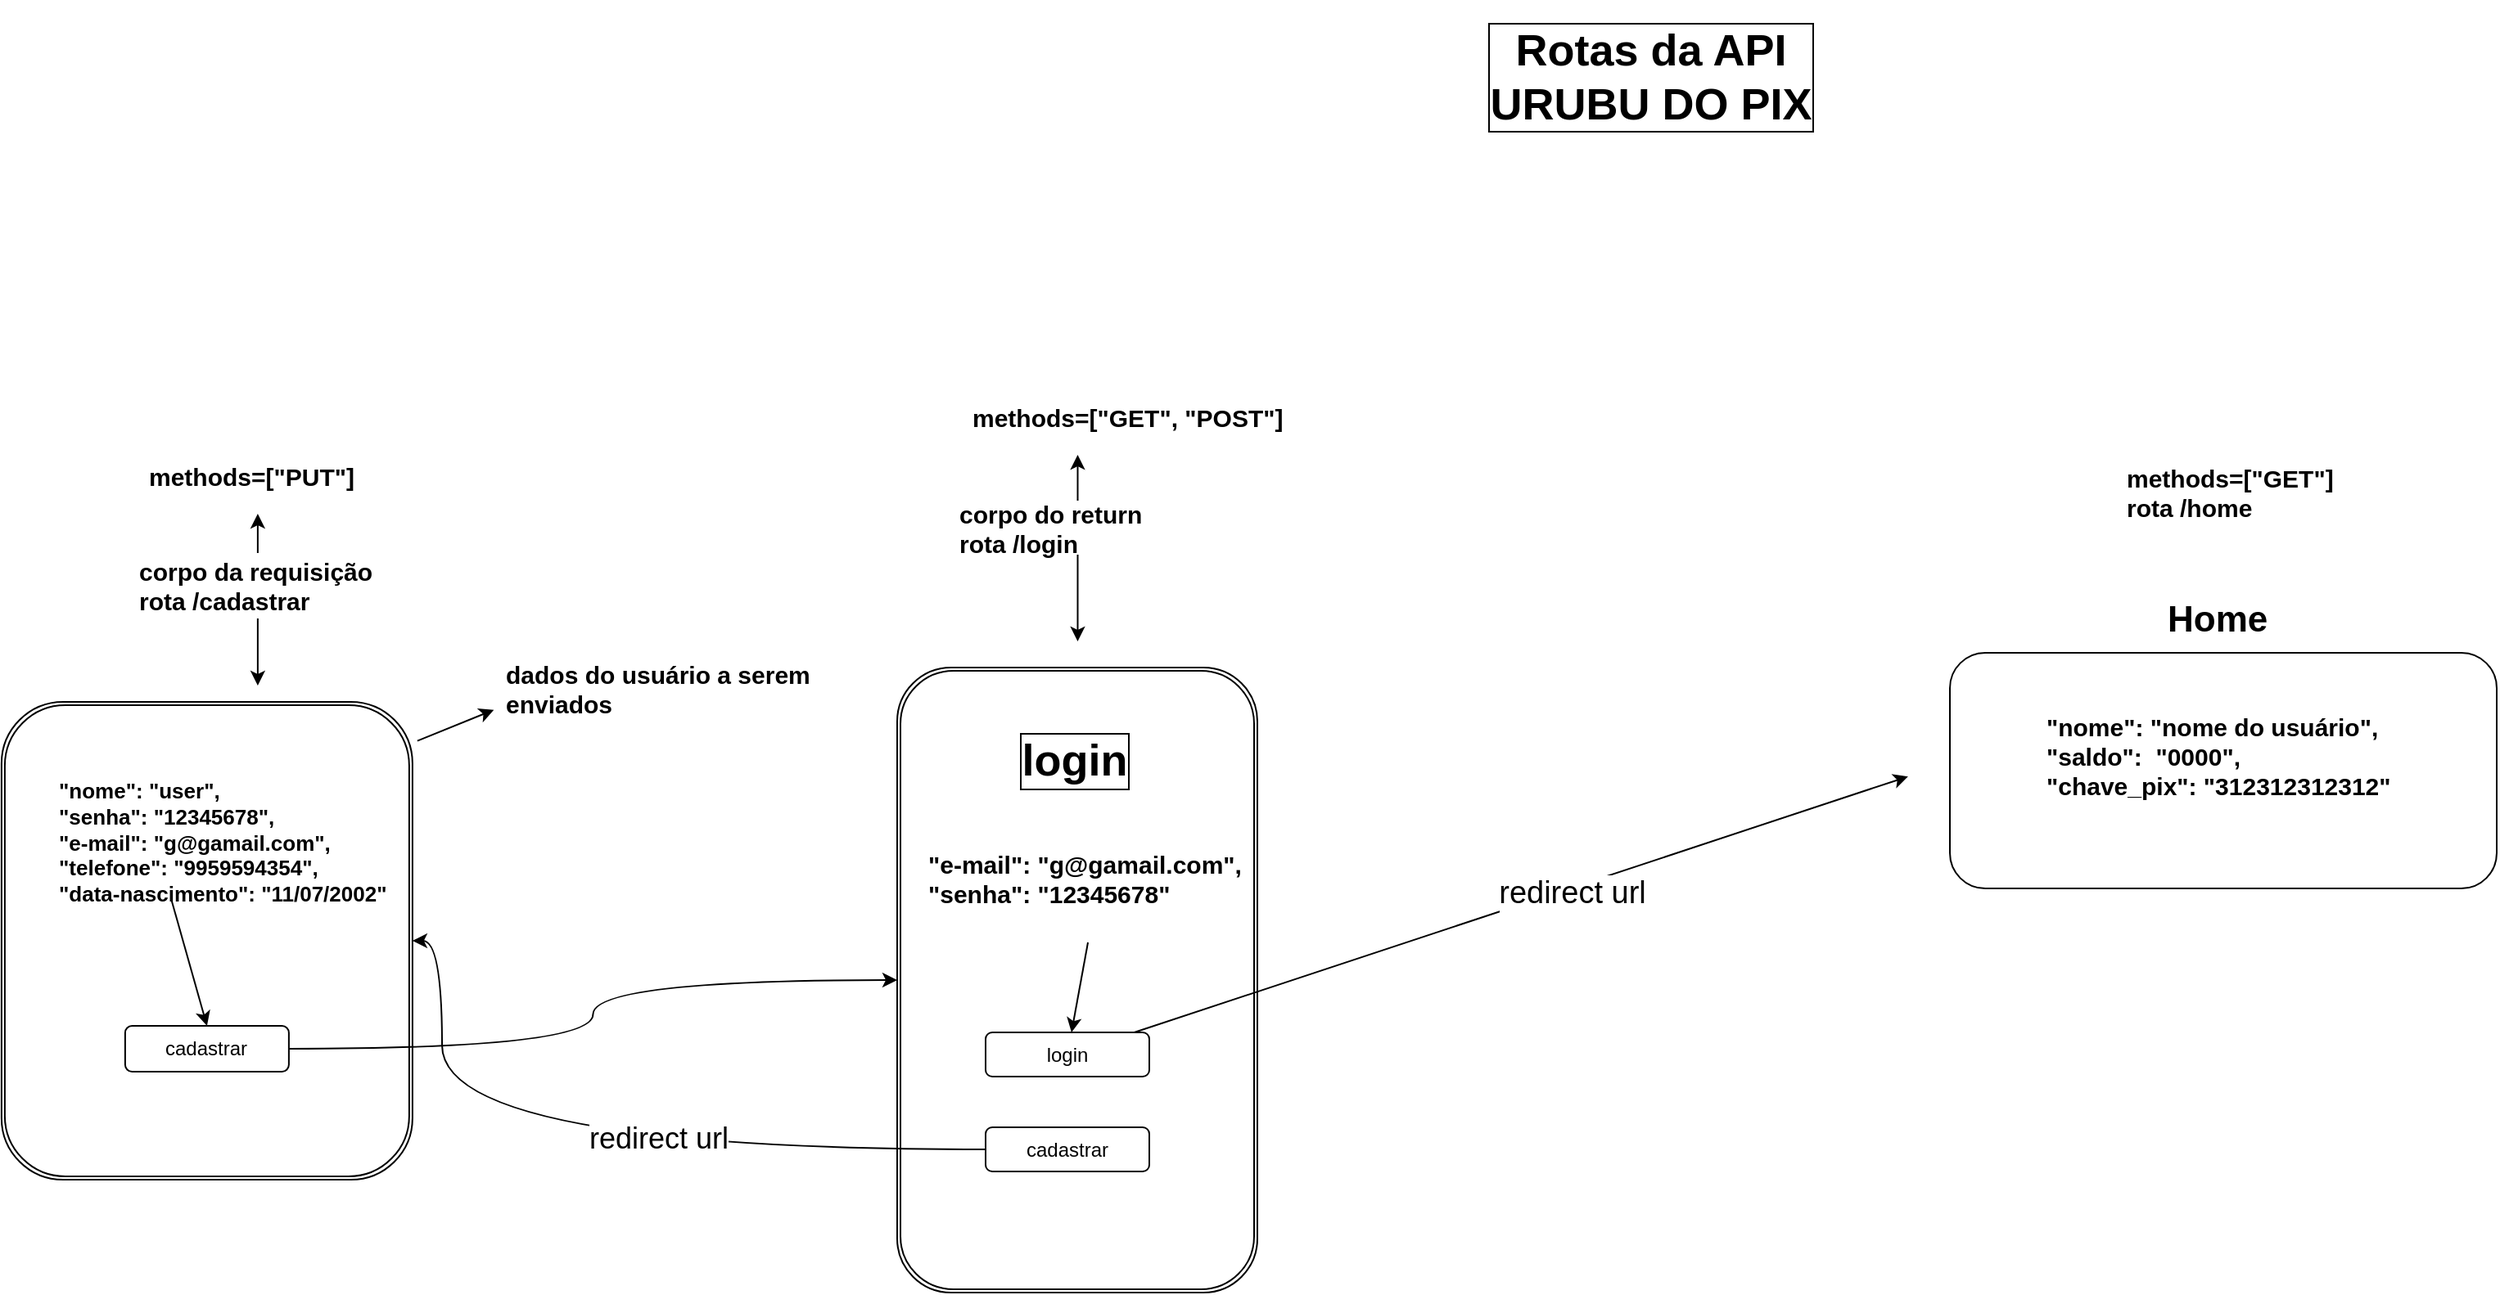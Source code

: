 <mxfile>
    <diagram id="MtP6OcE7_2eRh4blc5Ur" name="Page-1">
        <mxGraphModel dx="2475" dy="817" grid="0" gridSize="10" guides="1" tooltips="1" connect="1" arrows="1" fold="1" page="1" pageScale="1" pageWidth="850" pageHeight="1100" math="0" shadow="0">
            <root>
                <mxCell id="0"/>
                <mxCell id="1" parent="0"/>
                <mxCell id="2" value="" style="shape=ext;double=1;rounded=1;whiteSpace=wrap;html=1;" parent="1" vertex="1">
                    <mxGeometry x="-220" y="412" width="220" height="382" as="geometry"/>
                </mxCell>
                <mxCell id="9" style="edgeStyle=none;html=1;" parent="1" source="8" edge="1">
                    <mxGeometry relative="1" as="geometry">
                        <mxPoint x="-109.75" y="396" as="targetPoint"/>
                    </mxGeometry>
                </mxCell>
                <mxCell id="18" style="edgeStyle=none;html=1;" parent="1" source="8" edge="1">
                    <mxGeometry relative="1" as="geometry">
                        <mxPoint x="-109.75" y="282" as="targetPoint"/>
                    </mxGeometry>
                </mxCell>
                <mxCell id="8" value="corpo do return&lt;div&gt;rota /login&lt;/div&gt;" style="text;strokeColor=none;fillColor=none;html=1;fontSize=15;fontStyle=1;verticalAlign=middle;align=left;" parent="1" vertex="1">
                    <mxGeometry x="-184.25" y="310" width="149" height="33" as="geometry"/>
                </mxCell>
                <mxCell id="11" value="" style="shape=ext;double=1;rounded=1;whiteSpace=wrap;html=1;" parent="1" vertex="1">
                    <mxGeometry x="-767.06" y="433" width="251" height="292" as="geometry"/>
                </mxCell>
                <mxCell id="15" style="edgeStyle=none;html=1;" parent="1" edge="1">
                    <mxGeometry relative="1" as="geometry">
                        <mxPoint x="-466.346" y="437.857" as="targetPoint"/>
                        <mxPoint x="-513.06" y="456.816" as="sourcePoint"/>
                    </mxGeometry>
                </mxCell>
                <mxCell id="14" style="edgeStyle=none;html=1;" parent="1" source="13" edge="1">
                    <mxGeometry relative="1" as="geometry">
                        <mxPoint x="-610.56" y="423" as="targetPoint"/>
                    </mxGeometry>
                </mxCell>
                <mxCell id="21" style="edgeStyle=none;html=1;" parent="1" source="13" edge="1">
                    <mxGeometry relative="1" as="geometry">
                        <mxPoint x="-610.56" y="318" as="targetPoint"/>
                    </mxGeometry>
                </mxCell>
                <mxCell id="13" value="corpo da requisição&amp;nbsp;&lt;div&gt;rota /cadastrar&lt;/div&gt;" style="text;strokeColor=none;fillColor=none;html=1;fontSize=15;fontStyle=1;verticalAlign=middle;align=left;" parent="1" vertex="1">
                    <mxGeometry x="-685.06" y="342" width="149" height="40" as="geometry"/>
                </mxCell>
                <mxCell id="16" value="dados do usuário a serem&amp;nbsp;&lt;div&gt;enviados&amp;nbsp;&lt;/div&gt;" style="text;strokeColor=none;fillColor=none;html=1;fontSize=15;fontStyle=1;verticalAlign=middle;align=left;" parent="1" vertex="1">
                    <mxGeometry x="-461.06" y="405" width="149" height="40" as="geometry"/>
                </mxCell>
                <mxCell id="17" value="Rotas da API&lt;div&gt;URUBU DO PIX&lt;/div&gt;" style="text;strokeColor=none;fillColor=none;html=1;fontSize=27;fontStyle=1;verticalAlign=middle;align=center;labelBorderColor=default;labelBackgroundColor=none;textShadow=0;horizontal=1;" parent="1" vertex="1">
                    <mxGeometry x="167" y="4" width="145" height="93" as="geometry"/>
                </mxCell>
                <mxCell id="19" value="methods=[&quot;GET&quot;, &quot;POST&quot;]" style="text;strokeColor=none;fillColor=none;html=1;fontSize=15;fontStyle=1;verticalAlign=middle;align=left;" parent="1" vertex="1">
                    <mxGeometry x="-176.25" y="239" width="149" height="40" as="geometry"/>
                </mxCell>
                <mxCell id="20" value="methods=[&quot;PUT&quot;]" style="text;strokeColor=none;fillColor=none;html=1;fontSize=15;fontStyle=1;verticalAlign=middle;align=left;" parent="1" vertex="1">
                    <mxGeometry x="-679.06" y="275" width="149" height="40" as="geometry"/>
                </mxCell>
                <mxCell id="45" style="edgeStyle=none;html=1;entryX=0.5;entryY=0;entryDx=0;entryDy=0;" parent="1" source="5" target="40" edge="1">
                    <mxGeometry relative="1" as="geometry"/>
                </mxCell>
                <mxCell id="5" value="&lt;br&gt;&lt;div&gt;&quot;nome&quot;: &quot;user&quot;,&lt;/div&gt;&lt;div&gt;&quot;senha&quot;: &quot;12345678&quot;,&lt;/div&gt;&lt;div&gt;&quot;e-mail&quot;: &quot;g@gamail.com&quot;,&lt;/div&gt;&lt;div&gt;&quot;telefone&quot;: &quot;9959594354&quot;,&lt;/div&gt;&lt;div&gt;&quot;data-nascimento&quot;: &quot;11/07/2002&quot;&lt;/div&gt;" style="text;strokeColor=none;fillColor=none;html=1;fontSize=13;fontStyle=1;verticalAlign=middle;align=left;" parent="1" vertex="1">
                    <mxGeometry x="-734.06" y="468" width="117" height="85" as="geometry"/>
                </mxCell>
                <mxCell id="27" value="login" style="text;strokeColor=none;fillColor=none;html=1;fontSize=27;fontStyle=1;verticalAlign=middle;align=center;labelBorderColor=default;labelBackgroundColor=none;textShadow=0;horizontal=1;" parent="1" vertex="1">
                    <mxGeometry x="-184.25" y="422" width="145" height="93" as="geometry"/>
                </mxCell>
                <mxCell id="48" style="edgeStyle=orthogonalEdgeStyle;html=1;curved=1;" parent="1" source="28" target="11" edge="1">
                    <mxGeometry relative="1" as="geometry">
                        <mxPoint x="-497.824" y="648" as="targetPoint"/>
                        <Array as="points">
                            <mxPoint x="-498" y="706"/>
                            <mxPoint x="-498" y="579"/>
                        </Array>
                    </mxGeometry>
                </mxCell>
                <mxCell id="55" value="redirect url" style="edgeLabel;html=1;align=center;verticalAlign=middle;resizable=0;points=[];fontSize=18;" parent="48" vertex="1" connectable="0">
                    <mxGeometry x="-0.162" y="-7" relative="1" as="geometry">
                        <mxPoint as="offset"/>
                    </mxGeometry>
                </mxCell>
                <mxCell id="28" value="cadastrar" style="rounded=1;whiteSpace=wrap;html=1;" parent="1" vertex="1">
                    <mxGeometry x="-166" y="693" width="100" height="27" as="geometry"/>
                </mxCell>
                <mxCell id="51" style="edgeStyle=none;html=1;" parent="1" source="34" edge="1">
                    <mxGeometry relative="1" as="geometry">
                        <mxPoint x="397.471" y="478.588" as="targetPoint"/>
                    </mxGeometry>
                </mxCell>
                <mxCell id="54" value="redirect url" style="edgeLabel;html=1;align=center;verticalAlign=middle;resizable=0;points=[];fontSize=19;" parent="51" vertex="1" connectable="0">
                    <mxGeometry x="0.124" y="-3" relative="1" as="geometry">
                        <mxPoint as="offset"/>
                    </mxGeometry>
                </mxCell>
                <mxCell id="34" value="login" style="rounded=1;whiteSpace=wrap;html=1;" parent="1" vertex="1">
                    <mxGeometry x="-166" y="635" width="100" height="27" as="geometry"/>
                </mxCell>
                <mxCell id="37" style="edgeStyle=none;html=1;" parent="1" source="35" target="34" edge="1">
                    <mxGeometry relative="1" as="geometry"/>
                </mxCell>
                <mxCell id="35" value="&lt;div&gt;&lt;span style=&quot;background-color: transparent;&quot;&gt;&quot;e-mail&quot;: &quot;g@gamail.com&quot;,&lt;/span&gt;&lt;/div&gt;&lt;div&gt;&lt;span style=&quot;background-color: transparent;&quot;&gt;&quot;senha&quot;: &quot;12345678&quot;&lt;/span&gt;&lt;/div&gt;&lt;div&gt;&lt;br&gt;&lt;/div&gt;" style="text;strokeColor=none;fillColor=none;html=1;fontSize=15;fontStyle=1;verticalAlign=middle;align=left;" parent="1" vertex="1">
                    <mxGeometry x="-203" y="520" width="210" height="60" as="geometry"/>
                </mxCell>
                <mxCell id="38" value="" style="rounded=1;whiteSpace=wrap;html=1;" parent="1" vertex="1">
                    <mxGeometry x="423" y="403" width="334" height="144" as="geometry"/>
                </mxCell>
                <mxCell id="50" style="edgeStyle=orthogonalEdgeStyle;html=1;elbow=vertical;curved=1;rounded=0;entryX=0;entryY=0.5;entryDx=0;entryDy=0;" parent="1" source="40" target="2" edge="1">
                    <mxGeometry relative="1" as="geometry">
                        <mxPoint x="-232" y="595" as="targetPoint"/>
                    </mxGeometry>
                </mxCell>
                <mxCell id="40" value="cadastrar" style="rounded=1;whiteSpace=wrap;html=1;" parent="1" vertex="1">
                    <mxGeometry x="-691.56" y="631" width="100" height="28" as="geometry"/>
                </mxCell>
                <mxCell id="52" value="&lt;div&gt;&quot;nome&quot;: &quot;nome do usuário&quot;,&lt;/div&gt;&lt;div&gt;&quot;saldo&quot;:&amp;nbsp; &quot;0000&quot;,&lt;/div&gt;&lt;div&gt;&quot;chave_pix&quot;: &quot;312312312312&quot;&lt;/div&gt;&lt;div&gt;&lt;br&gt;&lt;/div&gt;" style="text;strokeColor=none;fillColor=none;html=1;fontSize=15;fontStyle=1;verticalAlign=middle;align=left;" parent="1" vertex="1">
                    <mxGeometry x="480" y="365" width="210" height="220" as="geometry"/>
                </mxCell>
                <mxCell id="53" value="Home" style="text;strokeColor=none;fillColor=none;html=1;fontSize=22;fontStyle=1;verticalAlign=middle;align=left;" parent="1" vertex="1">
                    <mxGeometry x="554" y="372" width="55" height="21" as="geometry"/>
                </mxCell>
                <mxCell id="56" value="methods=[&quot;GET&quot;]&lt;div&gt;rota /home&lt;/div&gt;" style="text;strokeColor=none;fillColor=none;html=1;fontSize=15;fontStyle=1;verticalAlign=middle;align=left;" parent="1" vertex="1">
                    <mxGeometry x="529" y="285" width="149" height="40" as="geometry"/>
                </mxCell>
            </root>
        </mxGraphModel>
    </diagram>
</mxfile>